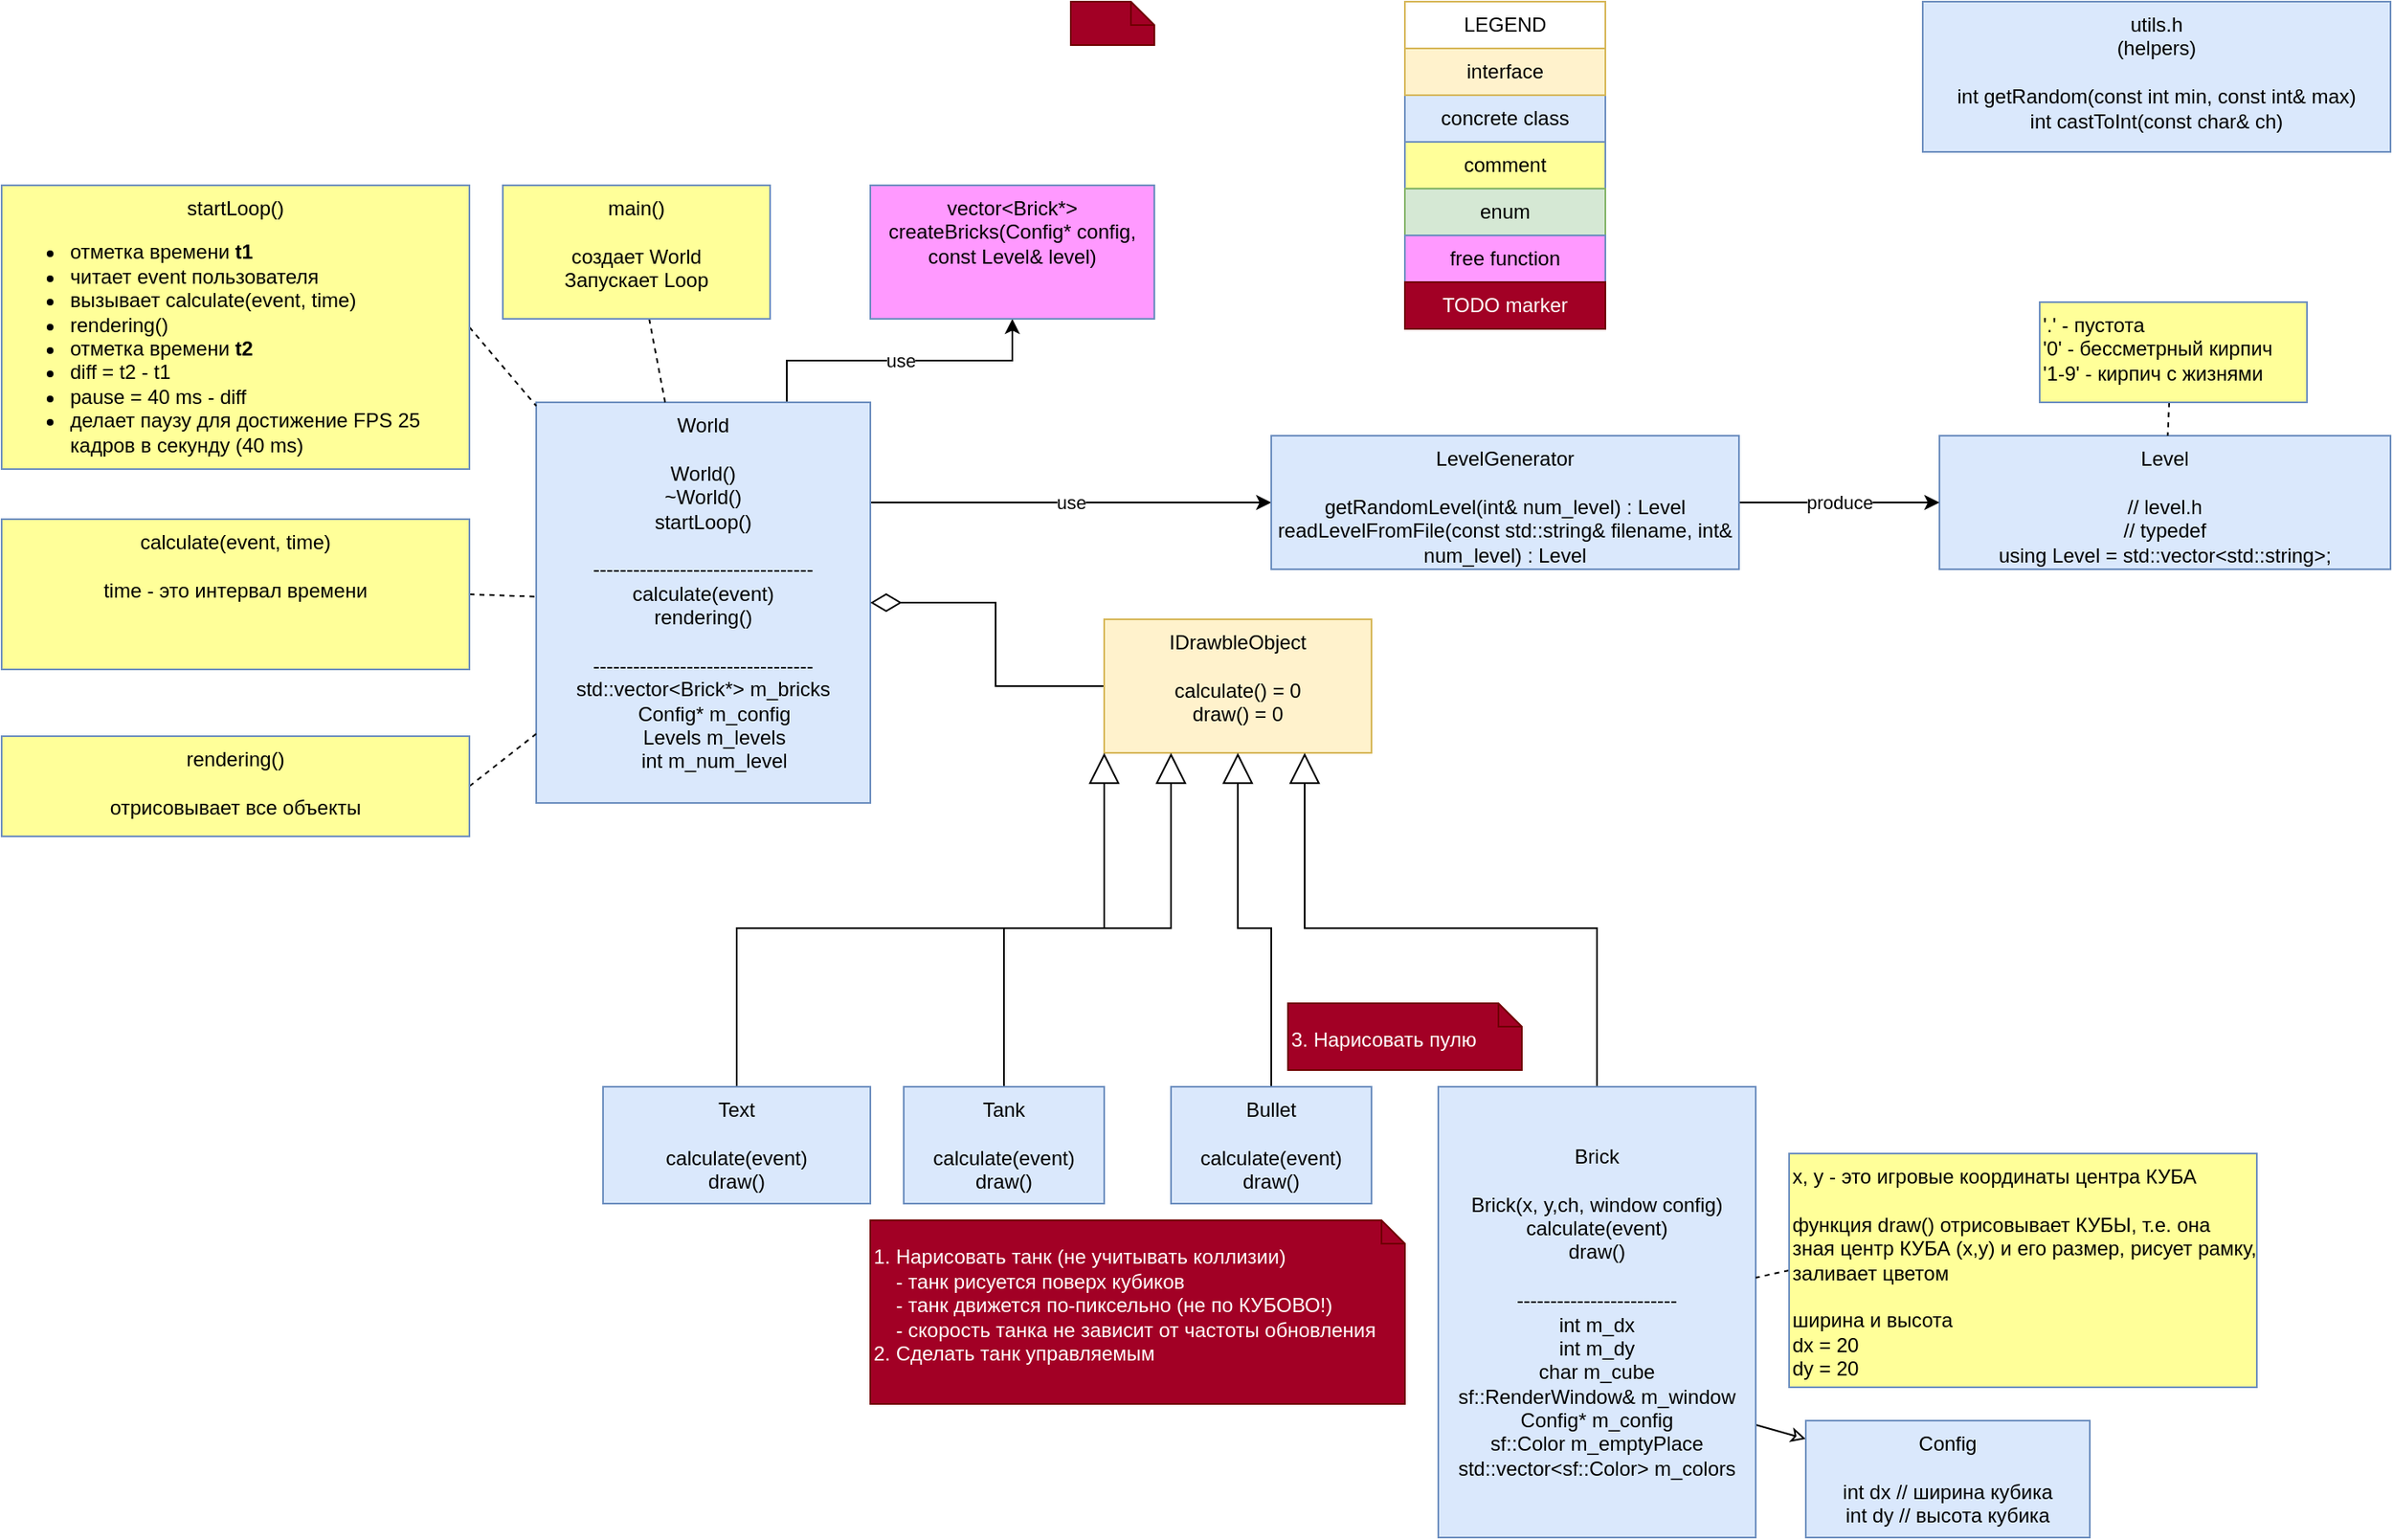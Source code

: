 <mxfile version="19.0.3" type="device" pages="3"><diagram id="rfOvEduXD6GTY9uTbbpc" name="Page-1"><mxGraphModel dx="1030" dy="1138" grid="1" gridSize="10" guides="1" tooltips="1" connect="1" arrows="1" fold="1" page="0" pageScale="1" pageWidth="850" pageHeight="1100" math="0" shadow="0"><root><mxCell id="0"/><mxCell id="1" parent="0"/><mxCell id="C-rj1ft91Ns-uyUvVOdV-2" value="use" style="edgeStyle=orthogonalEdgeStyle;rounded=0;orthogonalLoop=1;jettySize=auto;html=1;exitX=0.75;exitY=0;exitDx=0;exitDy=0;" edge="1" parent="1" source="8uJF74u9H9sbyE2mp_Us-1" target="t5TxsAUlpBNvKWE2bmj7-8"><mxGeometry relative="1" as="geometry"/></mxCell><mxCell id="C-rj1ft91Ns-uyUvVOdV-3" value="use" style="edgeStyle=orthogonalEdgeStyle;rounded=0;orthogonalLoop=1;jettySize=auto;html=1;exitX=1;exitY=0.25;exitDx=0;exitDy=0;entryX=0;entryY=0.5;entryDx=0;entryDy=0;" edge="1" parent="1" source="8uJF74u9H9sbyE2mp_Us-1" target="5a6vtuQsqUlAnz1ZrUB0-2"><mxGeometry relative="1" as="geometry"/></mxCell><mxCell id="8uJF74u9H9sbyE2mp_Us-1" value="World&lt;br&gt;&lt;br&gt;&lt;div&gt;World()&lt;/div&gt;&lt;div&gt;&lt;span style=&quot;background-color: initial;&quot;&gt;~World()&lt;/span&gt;&lt;/div&gt;startLoop()&lt;br&gt;&lt;br&gt;---------------------------------&lt;br&gt;calculate(event)&lt;br&gt;rendering()&lt;br&gt;&lt;br&gt;---------------------------------&lt;br&gt;&lt;div&gt;std::vector&amp;lt;Brick*&amp;gt; m_bricks&lt;/div&gt;&lt;div&gt;&amp;nbsp; &amp;nbsp; Config* m_config&lt;/div&gt;&lt;div&gt;&amp;nbsp; &amp;nbsp; Levels m_levels&lt;/div&gt;&lt;div&gt;&amp;nbsp; &amp;nbsp; int m_num_level&lt;/div&gt;" style="rounded=0;whiteSpace=wrap;html=1;verticalAlign=top;fillColor=#dae8fc;strokeColor=#6c8ebf;" parent="1" vertex="1"><mxGeometry x="120" y="120" width="200" height="240" as="geometry"/></mxCell><mxCell id="8uJF74u9H9sbyE2mp_Us-12" style="edgeStyle=orthogonalEdgeStyle;rounded=0;orthogonalLoop=1;jettySize=auto;html=1;exitX=0;exitY=0.5;exitDx=0;exitDy=0;entryX=1;entryY=0.5;entryDx=0;entryDy=0;endArrow=diamondThin;endFill=0;endSize=16;" parent="1" source="8uJF74u9H9sbyE2mp_Us-11" target="8uJF74u9H9sbyE2mp_Us-1" edge="1"><mxGeometry relative="1" as="geometry"><mxPoint x="280" y="400" as="targetPoint"/></mxGeometry></mxCell><mxCell id="8uJF74u9H9sbyE2mp_Us-11" value="IDrawbleObject&lt;br&gt;&lt;br&gt;calculate() = 0&lt;br&gt;draw() = 0" style="rounded=0;whiteSpace=wrap;html=1;verticalAlign=top;fillColor=#fff2cc;strokeColor=#d6b656;" parent="1" vertex="1"><mxGeometry x="460" y="250" width="160" height="80" as="geometry"/></mxCell><mxCell id="8uJF74u9H9sbyE2mp_Us-14" style="edgeStyle=orthogonalEdgeStyle;rounded=0;orthogonalLoop=1;jettySize=auto;html=1;exitX=0.5;exitY=0;exitDx=0;exitDy=0;entryX=0.25;entryY=1;entryDx=0;entryDy=0;endArrow=block;endFill=0;endSize=16;strokeWidth=1;" parent="1" source="8uJF74u9H9sbyE2mp_Us-13" target="8uJF74u9H9sbyE2mp_Us-11" edge="1"><mxGeometry relative="1" as="geometry"/></mxCell><mxCell id="8uJF74u9H9sbyE2mp_Us-13" value="Tank&lt;br&gt;&lt;br&gt;calculate(event)&lt;br&gt;draw()" style="rounded=0;whiteSpace=wrap;html=1;verticalAlign=middle;fillColor=#dae8fc;strokeColor=#6c8ebf;" parent="1" vertex="1"><mxGeometry x="340" y="530" width="120" height="70" as="geometry"/></mxCell><mxCell id="8uJF74u9H9sbyE2mp_Us-17" style="edgeStyle=orthogonalEdgeStyle;rounded=0;orthogonalLoop=1;jettySize=auto;html=1;exitX=0.5;exitY=0;exitDx=0;exitDy=0;entryX=0.5;entryY=1;entryDx=0;entryDy=0;endArrow=block;endFill=0;endSize=16;strokeWidth=1;" parent="1" source="8uJF74u9H9sbyE2mp_Us-16" target="8uJF74u9H9sbyE2mp_Us-11" edge="1"><mxGeometry relative="1" as="geometry"/></mxCell><mxCell id="8uJF74u9H9sbyE2mp_Us-16" value="Bullet&lt;br&gt;&lt;br&gt;calculate(event)&lt;br&gt;draw()" style="rounded=0;whiteSpace=wrap;html=1;verticalAlign=middle;fillColor=#dae8fc;strokeColor=#6c8ebf;" parent="1" vertex="1"><mxGeometry x="500" y="530" width="120" height="70" as="geometry"/></mxCell><mxCell id="8uJF74u9H9sbyE2mp_Us-19" style="edgeStyle=orthogonalEdgeStyle;rounded=0;orthogonalLoop=1;jettySize=auto;html=1;exitX=0.5;exitY=0;exitDx=0;exitDy=0;entryX=0.75;entryY=1;entryDx=0;entryDy=0;endArrow=block;endFill=0;endSize=16;strokeWidth=1;" parent="1" source="8uJF74u9H9sbyE2mp_Us-18" target="8uJF74u9H9sbyE2mp_Us-11" edge="1"><mxGeometry relative="1" as="geometry"/></mxCell><mxCell id="t5TxsAUlpBNvKWE2bmj7-5" style="edgeStyle=none;rounded=0;orthogonalLoop=1;jettySize=auto;html=1;exitX=1;exitY=0.75;exitDx=0;exitDy=0;endArrow=classic;endFill=0;" parent="1" source="8uJF74u9H9sbyE2mp_Us-18" target="t5TxsAUlpBNvKWE2bmj7-1" edge="1"><mxGeometry relative="1" as="geometry"/></mxCell><mxCell id="8uJF74u9H9sbyE2mp_Us-18" value="Brick&lt;br&gt;&lt;br&gt;Brick(x, y,ch, window config)&lt;br&gt;calculate(event)&lt;br&gt;draw()&lt;br&gt;&lt;br&gt;------------------------&lt;br&gt;int m_dx&lt;br&gt;int m_dy&lt;br&gt;char m_cube&lt;br&gt;sf::RenderWindow&amp;amp; m_window&lt;br&gt;Config* m_config&lt;br&gt;sf::Color m_emptyPlace&lt;br&gt;std::vector&amp;lt;sf::Color&amp;gt; m_colors" style="rounded=0;whiteSpace=wrap;html=1;verticalAlign=middle;fillColor=#dae8fc;strokeColor=#6c8ebf;" parent="1" vertex="1"><mxGeometry x="660" y="530" width="190" height="270" as="geometry"/></mxCell><mxCell id="8uJF74u9H9sbyE2mp_Us-21" style="edgeStyle=orthogonalEdgeStyle;rounded=0;orthogonalLoop=1;jettySize=auto;html=1;exitX=0.5;exitY=0;exitDx=0;exitDy=0;entryX=0;entryY=1;entryDx=0;entryDy=0;endArrow=block;endFill=0;endSize=16;strokeWidth=1;" parent="1" source="8uJF74u9H9sbyE2mp_Us-20" target="8uJF74u9H9sbyE2mp_Us-11" edge="1"><mxGeometry relative="1" as="geometry"/></mxCell><mxCell id="8uJF74u9H9sbyE2mp_Us-20" value="Text&lt;br&gt;&lt;br&gt;calculate(event)&lt;br&gt;draw()" style="rounded=0;whiteSpace=wrap;html=1;verticalAlign=middle;fillColor=#dae8fc;strokeColor=#6c8ebf;" parent="1" vertex="1"><mxGeometry x="160" y="530" width="160" height="70" as="geometry"/></mxCell><mxCell id="8uJF74u9H9sbyE2mp_Us-25" value="comment" style="whiteSpace=wrap;html=1;fillColor=#FFFF99;strokeColor=#6c8ebf;align=center;verticalAlign=top;labelBackgroundColor=none;rounded=0;" parent="1" vertex="1"><mxGeometry x="640" y="-36" width="120" height="28" as="geometry"/></mxCell><mxCell id="8uJF74u9H9sbyE2mp_Us-26" value="concrete class" style="rounded=0;whiteSpace=wrap;html=1;fillColor=#dae8fc;strokeColor=#6c8ebf;verticalAlign=top;" parent="1" vertex="1"><mxGeometry x="640" y="-64" width="120" height="28" as="geometry"/></mxCell><mxCell id="8uJF74u9H9sbyE2mp_Us-27" value="interface" style="rounded=0;whiteSpace=wrap;html=1;fillColor=#fff2cc;strokeColor=#d6b656;verticalAlign=top;" parent="1" vertex="1"><mxGeometry x="640" y="-92" width="120" height="28" as="geometry"/></mxCell><mxCell id="8uJF74u9H9sbyE2mp_Us-28" value="LEGEND" style="rounded=0;whiteSpace=wrap;html=1;fillColor=none;strokeColor=#d6b656;" parent="1" vertex="1"><mxGeometry x="640" y="-120" width="120" height="28" as="geometry"/></mxCell><mxCell id="8uJF74u9H9sbyE2mp_Us-29" value="enum" style="rounded=0;whiteSpace=wrap;html=1;fillColor=#d5e8d4;strokeColor=#82b366;verticalAlign=top;" parent="1" vertex="1"><mxGeometry x="640" y="-8" width="120" height="28" as="geometry"/></mxCell><mxCell id="8uJF74u9H9sbyE2mp_Us-30" value="free function" style="rounded=0;whiteSpace=wrap;html=1;fillColor=#FF99FF;strokeColor=#6c8ebf;fontColor=default;verticalAlign=top;" parent="1" vertex="1"><mxGeometry x="640" y="20" width="120" height="28" as="geometry"/></mxCell><mxCell id="8uJF74u9H9sbyE2mp_Us-31" value="&lt;span style=&quot;white-space: nowrap&quot;&gt;&lt;br&gt;&lt;/span&gt;" style="shape=note;html=1;size=14;verticalAlign=top;align=left;spacingTop=-6;labelBackgroundColor=none;fillColor=#a20025;whiteSpace=wrap;collapsible=1;strokeColor=#6F0000;fontColor=#ffffff;" parent="1" vertex="1" collapsed="1"><mxGeometry x="440" y="-120" width="50" height="26" as="geometry"><mxRectangle x="-20" y="-70" width="200" height="55" as="alternateBounds"/></mxGeometry></mxCell><mxCell id="8uJF74u9H9sbyE2mp_Us-38" style="edgeStyle=none;rounded=0;orthogonalLoop=1;jettySize=auto;html=1;exitX=1;exitY=0.5;exitDx=0;exitDy=0;dashed=1;endArrow=none;endFill=0;endSize=16;strokeWidth=1;" parent="1" source="8uJF74u9H9sbyE2mp_Us-35" target="8uJF74u9H9sbyE2mp_Us-1" edge="1"><mxGeometry relative="1" as="geometry"/></mxCell><mxCell id="8uJF74u9H9sbyE2mp_Us-35" value="calculate(event, time)&lt;br&gt;&lt;br&gt;time - это интервал времени" style="whiteSpace=wrap;html=1;fillColor=#FFFF99;strokeColor=#6c8ebf;align=center;verticalAlign=top;labelBackgroundColor=none;rounded=0;" parent="1" vertex="1"><mxGeometry x="-200" y="190" width="280" height="90" as="geometry"/></mxCell><mxCell id="8uJF74u9H9sbyE2mp_Us-37" style="edgeStyle=none;rounded=0;orthogonalLoop=1;jettySize=auto;html=1;exitX=1;exitY=0.5;exitDx=0;exitDy=0;dashed=1;endArrow=none;endFill=0;endSize=16;strokeWidth=1;" parent="1" source="8uJF74u9H9sbyE2mp_Us-36" target="8uJF74u9H9sbyE2mp_Us-1" edge="1"><mxGeometry relative="1" as="geometry"/></mxCell><mxCell id="8uJF74u9H9sbyE2mp_Us-36" value="rendering()&lt;br&gt;&lt;br&gt;отрисовывает все объекты" style="whiteSpace=wrap;html=1;fillColor=#FFFF99;strokeColor=#6c8ebf;align=center;verticalAlign=top;labelBackgroundColor=none;rounded=0;" parent="1" vertex="1"><mxGeometry x="-200" y="320" width="280" height="60" as="geometry"/></mxCell><mxCell id="jR4WtYkOxvZ7Ark3XDZ5-1" style="edgeStyle=none;rounded=0;orthogonalLoop=1;jettySize=auto;html=1;endArrow=none;endFill=0;startSize=16;endSize=16;strokeWidth=1;dashed=1;" parent="1" source="8uJF74u9H9sbyE2mp_Us-39" target="8uJF74u9H9sbyE2mp_Us-1" edge="1"><mxGeometry relative="1" as="geometry"/></mxCell><mxCell id="8uJF74u9H9sbyE2mp_Us-39" value="main()&lt;br&gt;&lt;br&gt;создает World&lt;br&gt;Запускает Loop" style="rounded=0;whiteSpace=wrap;html=1;verticalAlign=top;fillColor=#FFFF99;strokeColor=#6c8ebf;labelBackgroundColor=none;" parent="1" vertex="1"><mxGeometry x="100" y="-10" width="160" height="80" as="geometry"/></mxCell><mxCell id="8uJF74u9H9sbyE2mp_Us-42" style="edgeStyle=none;rounded=0;orthogonalLoop=1;jettySize=auto;html=1;exitX=1;exitY=0.5;exitDx=0;exitDy=0;dashed=1;endArrow=none;endFill=0;endSize=16;strokeWidth=1;" parent="1" source="8uJF74u9H9sbyE2mp_Us-41" target="8uJF74u9H9sbyE2mp_Us-1" edge="1"><mxGeometry relative="1" as="geometry"/></mxCell><mxCell id="8uJF74u9H9sbyE2mp_Us-41" value="startLoop()&lt;br&gt;&lt;div style=&quot;text-align: left;&quot;&gt;&lt;ul&gt;&lt;li&gt;отметка времени &lt;b&gt;t1&lt;/b&gt;&lt;/li&gt;&lt;li&gt;&lt;span style=&quot;background-color: initial;&quot;&gt;читает event пользователя&lt;/span&gt;&lt;/li&gt;&lt;li&gt;вызывает calculate(event, time)&lt;br style=&quot;text-align: center;&quot;&gt;&lt;/li&gt;&lt;li&gt;rendering()&lt;/li&gt;&lt;li&gt;отметка времени &lt;b&gt;t2&lt;/b&gt;&lt;/li&gt;&lt;li&gt;diff = t2 - t1&lt;/li&gt;&lt;li&gt;pause = 40 ms - diff&lt;/li&gt;&lt;li&gt;делает паузу для достижение FPS 25 кадров в секунду (40 ms)&lt;/li&gt;&lt;/ul&gt;&lt;/div&gt;" style="whiteSpace=wrap;html=1;fillColor=#FFFF99;strokeColor=#6c8ebf;align=center;verticalAlign=top;labelBackgroundColor=none;rounded=0;" parent="1" vertex="1"><mxGeometry x="-200" y="-10" width="280" height="170" as="geometry"/></mxCell><mxCell id="5a6vtuQsqUlAnz1ZrUB0-1" value="Level&lt;br&gt;&lt;br&gt;// level.h&lt;br&gt;// typedef&lt;br&gt;using Level = std::vector&amp;lt;std::string&amp;gt;;" style="rounded=0;whiteSpace=wrap;verticalAlign=top;fillColor=#dae8fc;strokeColor=#6c8ebf;html=1;" parent="1" vertex="1"><mxGeometry x="960" y="140" width="270" height="80" as="geometry"/></mxCell><mxCell id="5a6vtuQsqUlAnz1ZrUB0-3" value="produce" style="edgeStyle=orthogonalEdgeStyle;rounded=0;orthogonalLoop=1;jettySize=auto;html=1;exitX=1;exitY=0.5;exitDx=0;exitDy=0;entryX=0;entryY=0.5;entryDx=0;entryDy=0;" parent="1" source="5a6vtuQsqUlAnz1ZrUB0-2" target="5a6vtuQsqUlAnz1ZrUB0-1" edge="1"><mxGeometry relative="1" as="geometry"/></mxCell><mxCell id="5a6vtuQsqUlAnz1ZrUB0-2" value="LevelGenerator&lt;br&gt;&lt;br&gt;getRandomLevel(int&amp;amp; num_level) : Level&lt;br&gt;readLevelFromFile(const std::string&amp;amp; filename, int&amp;amp; num_level) : Level" style="whiteSpace=wrap;html=1;fillColor=#dae8fc;strokeColor=#6c8ebf;align=center;verticalAlign=top;labelBackgroundColor=none;rounded=0;" parent="1" vertex="1"><mxGeometry x="560" y="140" width="280" height="80" as="geometry"/></mxCell><mxCell id="5a6vtuQsqUlAnz1ZrUB0-5" style="rounded=0;orthogonalLoop=1;jettySize=auto;html=1;exitX=0.5;exitY=0;exitDx=0;exitDy=0;endArrow=none;endFill=0;dashed=1;" parent="1" source="5a6vtuQsqUlAnz1ZrUB0-4" target="5a6vtuQsqUlAnz1ZrUB0-1" edge="1"><mxGeometry relative="1" as="geometry"/></mxCell><mxCell id="5a6vtuQsqUlAnz1ZrUB0-4" value="'.' - пустота&lt;br&gt;'0' - бессметрный кирпич&lt;br&gt;'1-9' - кирпич с жизнями" style="rounded=0;whiteSpace=wrap;html=1;verticalAlign=top;fillColor=#FFFF99;strokeColor=#6c8ebf;labelBackgroundColor=none;align=left;" parent="1" vertex="1"><mxGeometry x="1020" y="60" width="160" height="60" as="geometry"/></mxCell><mxCell id="5a6vtuQsqUlAnz1ZrUB0-6" value="&lt;span style=&quot;white-space: nowrap&quot;&gt;&lt;br&gt;1. Нарисовать танк (не учитывать коллизии)&lt;br&gt;&amp;nbsp; &amp;nbsp; - танк рисуется поверх кубиков&lt;br&gt;&amp;nbsp; &amp;nbsp; - танк движется по-пиксельно (не по КУБОВО!)&lt;br&gt;&amp;nbsp; &amp;nbsp; - скорость танка не зависит от частоты обновления&lt;br&gt;2. Сделать танк управляемым&lt;br&gt;&lt;/span&gt;" style="shape=note;html=1;size=14;verticalAlign=top;align=left;spacingTop=-6;labelBackgroundColor=none;fillColor=#a20025;whiteSpace=wrap;collapsible=1;strokeColor=#6F0000;fontColor=#ffffff;" parent="1" vertex="1" collapsed="1"><mxGeometry x="320" y="610" width="320" height="110" as="geometry"><mxRectangle x="-20" y="-70" width="200" height="55" as="alternateBounds"/></mxGeometry></mxCell><mxCell id="Rh6GpmmBTL-rPk0tgvqL-1" style="edgeStyle=none;rounded=0;orthogonalLoop=1;jettySize=auto;html=1;exitX=0;exitY=0.5;exitDx=0;exitDy=0;dashed=1;endArrow=none;endFill=0;" parent="1" source="nUn0BPR0ec51cc4v6zpK-1" target="8uJF74u9H9sbyE2mp_Us-18" edge="1"><mxGeometry relative="1" as="geometry"/></mxCell><mxCell id="nUn0BPR0ec51cc4v6zpK-1" value="x, y - это игровые координаты центра КУБА&lt;br&gt;&lt;br&gt;функция draw() отрисовывает КУБЫ, т.е. она зная центр КУБА (х,y) и его размер, рисует рамку, заливает цветом&lt;br&gt;&lt;br&gt;ширина и высота&lt;br&gt;dx = 20&lt;br&gt;dy = 20" style="rounded=0;whiteSpace=wrap;html=1;verticalAlign=top;fillColor=#FFFF99;strokeColor=#6c8ebf;labelBackgroundColor=none;align=left;" parent="1" vertex="1"><mxGeometry x="870" y="570" width="280" height="140" as="geometry"/></mxCell><mxCell id="t5TxsAUlpBNvKWE2bmj7-1" value="Config&lt;br&gt;&lt;br&gt;int dx // ширина кубика&lt;br&gt;int dy // высота кубика" style="whiteSpace=wrap;html=1;fillColor=#dae8fc;strokeColor=#6c8ebf;align=center;verticalAlign=top;labelBackgroundColor=none;rounded=0;" parent="1" vertex="1"><mxGeometry x="880" y="730" width="170" height="70" as="geometry"/></mxCell><mxCell id="t5TxsAUlpBNvKWE2bmj7-8" value="vector&amp;lt;Brick*&amp;gt; createBricks(Config* config, const Level&amp;amp; level)" style="rounded=0;whiteSpace=wrap;html=1;fillColor=#FF99FF;strokeColor=#6c8ebf;verticalAlign=top;" parent="1" vertex="1"><mxGeometry x="320" y="-10" width="170" height="80" as="geometry"/></mxCell><mxCell id="t5TxsAUlpBNvKWE2bmj7-9" value="TODO marker" style="rounded=0;whiteSpace=wrap;html=1;fillColor=#a20025;strokeColor=#6F0000;fontColor=#ffffff;verticalAlign=top;" parent="1" vertex="1"><mxGeometry x="640" y="48" width="120" height="28" as="geometry"/></mxCell><mxCell id="vzuW3eWn9i2kpq7HX2mp-2" value="utils.h&lt;br&gt;(helpers)&lt;br&gt;&lt;br&gt;int getRandom(const int min, const int&amp;amp; max)&lt;br&gt;int castToInt(const char&amp;amp; ch)" style="whiteSpace=wrap;html=1;fillColor=#dae8fc;strokeColor=#6c8ebf;align=center;verticalAlign=top;labelBackgroundColor=none;rounded=0;" parent="1" vertex="1"><mxGeometry x="950" y="-120" width="280" height="90" as="geometry"/></mxCell><mxCell id="C-rj1ft91Ns-uyUvVOdV-5" value="&lt;span style=&quot;white-space: nowrap&quot;&gt;&lt;br&gt;3. Нарисовать пулю&lt;br&gt;&lt;/span&gt;" style="shape=note;html=1;size=14;verticalAlign=top;align=left;spacingTop=-6;labelBackgroundColor=none;fillColor=#a20025;whiteSpace=wrap;collapsible=1;strokeColor=#6F0000;fontColor=#ffffff;" vertex="1" collapsed="1" parent="1"><mxGeometry x="570" y="480" width="140" height="40" as="geometry"><mxRectangle x="-20" y="-70" width="200" height="55" as="alternateBounds"/></mxGeometry></mxCell></root></mxGraphModel></diagram><diagram id="Ooo6NJwqe_H6xTdmCRz4" name="time diag"><mxGraphModel dx="1030" dy="738" grid="1" gridSize="10" guides="1" tooltips="1" connect="1" arrows="1" fold="1" page="0" pageScale="1" pageWidth="850" pageHeight="1100" math="0" shadow="0"><root><mxCell id="0"/><mxCell id="1" parent="0"/><mxCell id="qF5TOOxH9YTmctntWtJp-1" value="" style="endArrow=classic;html=1;rounded=0;dashed=1;endSize=16;strokeWidth=1;startArrow=none;" parent="1" source="qF5TOOxH9YTmctntWtJp-14" edge="1"><mxGeometry width="50" height="50" relative="1" as="geometry"><mxPoint x="-240" y="320" as="sourcePoint"/><mxPoint x="560" y="320" as="targetPoint"/></mxGeometry></mxCell><mxCell id="qF5TOOxH9YTmctntWtJp-2" value="t" style="text;strokeColor=none;fillColor=none;align=left;verticalAlign=middle;spacingLeft=4;spacingRight=4;overflow=hidden;points=[[0,0.5],[1,0.5]];portConstraint=eastwest;rotatable=0;dashed=1;" parent="1" vertex="1"><mxGeometry x="550" y="330" width="20" height="30" as="geometry"/></mxCell><mxCell id="qF5TOOxH9YTmctntWtJp-3" value="t1" style="ellipse;whiteSpace=wrap;html=1;dashed=1;" parent="1" vertex="1"><mxGeometry x="-90" y="310" width="20" height="20" as="geometry"/></mxCell><mxCell id="qF5TOOxH9YTmctntWtJp-4" value="" style="endArrow=none;html=1;rounded=0;dashed=1;endSize=16;strokeWidth=1;" parent="1" target="qF5TOOxH9YTmctntWtJp-3" edge="1"><mxGeometry width="50" height="50" relative="1" as="geometry"><mxPoint x="-240" y="320" as="sourcePoint"/><mxPoint x="560" y="320" as="targetPoint"/></mxGeometry></mxCell><mxCell id="qF5TOOxH9YTmctntWtJp-5" value="t2" style="ellipse;whiteSpace=wrap;html=1;dashed=1;" parent="1" vertex="1"><mxGeometry x="-50" y="310" width="20" height="20" as="geometry"/></mxCell><mxCell id="qF5TOOxH9YTmctntWtJp-6" value="" style="endArrow=none;html=1;rounded=0;dashed=1;endSize=16;strokeWidth=1;startArrow=none;" parent="1" source="qF5TOOxH9YTmctntWtJp-3" target="qF5TOOxH9YTmctntWtJp-5" edge="1"><mxGeometry width="50" height="50" relative="1" as="geometry"><mxPoint x="-70" y="320" as="sourcePoint"/><mxPoint x="560" y="320" as="targetPoint"/></mxGeometry></mxCell><mxCell id="qF5TOOxH9YTmctntWtJp-7" value="" style="endArrow=none;html=1;rounded=0;endSize=16;strokeWidth=1;" parent="1" edge="1"><mxGeometry width="50" height="50" relative="1" as="geometry"><mxPoint x="-80" y="600" as="sourcePoint"/><mxPoint x="-80" y="240" as="targetPoint"/></mxGeometry></mxCell><mxCell id="qF5TOOxH9YTmctntWtJp-8" value="" style="endArrow=none;html=1;rounded=0;endSize=16;strokeWidth=1;" parent="1" edge="1"><mxGeometry width="50" height="50" relative="1" as="geometry"><mxPoint x="80" y="600" as="sourcePoint"/><mxPoint x="80" y="240" as="targetPoint"/></mxGeometry></mxCell><mxCell id="qF5TOOxH9YTmctntWtJp-9" value="" style="endArrow=none;html=1;rounded=0;endSize=16;strokeWidth=1;" parent="1" edge="1"><mxGeometry width="50" height="50" relative="1" as="geometry"><mxPoint x="240" y="400" as="sourcePoint"/><mxPoint x="240" y="240" as="targetPoint"/></mxGeometry></mxCell><mxCell id="qF5TOOxH9YTmctntWtJp-10" value="" style="endArrow=none;html=1;rounded=0;endSize=16;strokeWidth=1;" parent="1" edge="1"><mxGeometry width="50" height="50" relative="1" as="geometry"><mxPoint x="400" y="400" as="sourcePoint"/><mxPoint x="400" y="240" as="targetPoint"/></mxGeometry></mxCell><mxCell id="qF5TOOxH9YTmctntWtJp-12" value="sleep" style="endArrow=classic;startArrow=classic;html=1;rounded=0;endSize=16;strokeWidth=1;startSize=16;" parent="1" edge="1"><mxGeometry width="50" height="50" relative="1" as="geometry"><mxPoint x="-40" y="360" as="sourcePoint"/><mxPoint x="80" y="360" as="targetPoint"/></mxGeometry></mxCell><mxCell id="qF5TOOxH9YTmctntWtJp-13" value="t1" style="ellipse;whiteSpace=wrap;html=1;dashed=1;" parent="1" vertex="1"><mxGeometry x="70" y="310" width="20" height="20" as="geometry"/></mxCell><mxCell id="qF5TOOxH9YTmctntWtJp-15" value="" style="endArrow=none;html=1;rounded=0;dashed=1;endSize=16;strokeWidth=1;startArrow=none;" parent="1" source="qF5TOOxH9YTmctntWtJp-13" target="qF5TOOxH9YTmctntWtJp-14" edge="1"><mxGeometry width="50" height="50" relative="1" as="geometry"><mxPoint x="90" y="320" as="sourcePoint"/><mxPoint x="720" y="320" as="targetPoint"/></mxGeometry></mxCell><mxCell id="qF5TOOxH9YTmctntWtJp-16" value="pause" style="endArrow=classic;startArrow=classic;html=1;rounded=0;endSize=16;strokeWidth=1;startSize=16;" parent="1" edge="1"><mxGeometry width="50" height="50" relative="1" as="geometry"><mxPoint x="180" y="360" as="sourcePoint"/><mxPoint x="240" y="360" as="targetPoint"/></mxGeometry></mxCell><mxCell id="qF5TOOxH9YTmctntWtJp-14" value="t2" style="ellipse;whiteSpace=wrap;html=1;dashed=1;" parent="1" vertex="1"><mxGeometry x="170" y="310" width="20" height="20" as="geometry"/></mxCell><mxCell id="qF5TOOxH9YTmctntWtJp-17" value="" style="endArrow=none;html=1;rounded=0;dashed=1;endSize=16;strokeWidth=1;startArrow=none;" parent="1" source="qF5TOOxH9YTmctntWtJp-5" target="qF5TOOxH9YTmctntWtJp-14" edge="1"><mxGeometry width="50" height="50" relative="1" as="geometry"><mxPoint x="-30" y="320" as="sourcePoint"/><mxPoint x="560" y="320" as="targetPoint"/></mxGeometry></mxCell><mxCell id="oFITXAlFGY0lBGv8VlmS-1" value="расчет состояния игры &lt;br&gt;и отрисовка" style="endArrow=classic;startArrow=classic;html=1;rounded=0;endSize=16;strokeWidth=1;startSize=16;" edge="1" parent="1"><mxGeometry y="-30" width="50" height="50" relative="1" as="geometry"><mxPoint x="-80" y="440" as="sourcePoint"/><mxPoint x="-40" y="440" as="targetPoint"/><mxPoint as="offset"/></mxGeometry></mxCell><mxCell id="oFITXAlFGY0lBGv8VlmS-2" value="размер кадра времени&lt;br&gt;(период обновления)&lt;br&gt;&lt;br&gt;(обратное частоте &lt;br&gt;обновления экрана)" style="endArrow=classic;startArrow=classic;html=1;rounded=0;endSize=16;strokeWidth=1;startSize=16;" edge="1" parent="1"><mxGeometry y="-40" width="50" height="50" relative="1" as="geometry"><mxPoint x="-80" y="560" as="sourcePoint"/><mxPoint x="80" y="560" as="targetPoint"/><mxPoint as="offset"/></mxGeometry></mxCell><mxCell id="oFITXAlFGY0lBGv8VlmS-3" value="t1 - время начала calculate" style="text;html=1;strokeColor=none;fillColor=none;align=center;verticalAlign=middle;whiteSpace=wrap;rounded=0;" vertex="1" parent="1"><mxGeometry x="-150" y="280" width="60" height="30" as="geometry"/></mxCell><mxCell id="oFITXAlFGY0lBGv8VlmS-4" value="t2 - завершения отрисовки" style="text;html=1;strokeColor=none;fillColor=none;align=center;verticalAlign=middle;whiteSpace=wrap;rounded=0;" vertex="1" parent="1"><mxGeometry x="-30" y="280" width="60" height="30" as="geometry"/></mxCell><mxCell id="oFITXAlFGY0lBGv8VlmS-5" value="моменты обновления экрана (24 герца)" style="text;html=1;strokeColor=none;fillColor=none;align=center;verticalAlign=middle;whiteSpace=wrap;rounded=0;" vertex="1" parent="1"><mxGeometry x="-40" y="150" width="60" height="30" as="geometry"/></mxCell><mxCell id="oFITXAlFGY0lBGv8VlmS-7" value="" style="endArrow=classic;html=1;rounded=0;" edge="1" parent="1"><mxGeometry width="50" height="50" relative="1" as="geometry"><mxPoint x="20" y="180" as="sourcePoint"/><mxPoint x="80" y="220" as="targetPoint"/></mxGeometry></mxCell><mxCell id="oFITXAlFGY0lBGv8VlmS-8" value="" style="endArrow=classic;html=1;rounded=0;" edge="1" parent="1"><mxGeometry width="50" height="50" relative="1" as="geometry"><mxPoint x="-50" y="180" as="sourcePoint"/><mxPoint x="-80" y="230" as="targetPoint"/></mxGeometry></mxCell></root></mxGraphModel></diagram><diagram id="U4p_4vk3dqBGQuLkM2bH" name="Page-3"><mxGraphModel dx="630" dy="738" grid="1" gridSize="10" guides="1" tooltips="1" connect="1" arrows="1" fold="1" page="1" pageScale="1" pageWidth="850" pageHeight="1100" math="0" shadow="0"><root><mxCell id="0"/><mxCell id="1" parent="0"/><mxCell id="K5FFjNLNdcyE8FIVbwbq-1" value="" style="rounded=0;whiteSpace=wrap;html=1;fillColor=#fff2cc;strokeColor=#d6b656;" parent="1" vertex="1"><mxGeometry x="240" y="240" width="40" height="40" as="geometry"/></mxCell><mxCell id="K5FFjNLNdcyE8FIVbwbq-2" value="0" style="rounded=0;whiteSpace=wrap;html=1;strokeColor=none;" parent="1" vertex="1"><mxGeometry x="160" y="160" width="40" height="40" as="geometry"/></mxCell><mxCell id="K5FFjNLNdcyE8FIVbwbq-3" value="1" style="rounded=0;whiteSpace=wrap;html=1;strokeColor=none;" parent="1" vertex="1"><mxGeometry x="200" y="160" width="40" height="40" as="geometry"/></mxCell><mxCell id="K5FFjNLNdcyE8FIVbwbq-4" value="2" style="rounded=0;whiteSpace=wrap;html=1;strokeColor=none;" parent="1" vertex="1"><mxGeometry x="240" y="160" width="40" height="40" as="geometry"/></mxCell><mxCell id="K5FFjNLNdcyE8FIVbwbq-5" value="3" style="rounded=0;whiteSpace=wrap;html=1;strokeColor=none;" parent="1" vertex="1"><mxGeometry x="280" y="160" width="40" height="40" as="geometry"/></mxCell><mxCell id="K5FFjNLNdcyE8FIVbwbq-6" value="0" style="rounded=0;whiteSpace=wrap;html=1;strokeColor=none;" parent="1" vertex="1"><mxGeometry x="120" y="200" width="40" height="40" as="geometry"/></mxCell><mxCell id="K5FFjNLNdcyE8FIVbwbq-7" value="1" style="rounded=0;whiteSpace=wrap;html=1;strokeColor=none;" parent="1" vertex="1"><mxGeometry x="120" y="240" width="40" height="40" as="geometry"/></mxCell><mxCell id="K5FFjNLNdcyE8FIVbwbq-8" value="2" style="rounded=0;whiteSpace=wrap;html=1;strokeColor=none;" parent="1" vertex="1"><mxGeometry x="120" y="280" width="40" height="40" as="geometry"/></mxCell><mxCell id="K5FFjNLNdcyE8FIVbwbq-9" value="3" style="rounded=0;whiteSpace=wrap;html=1;strokeColor=none;" parent="1" vertex="1"><mxGeometry x="120" y="320" width="40" height="40" as="geometry"/></mxCell><mxCell id="yuhH9yikm6TkphI050jZ-1" value="20" style="endArrow=classic;startArrow=classic;html=1;rounded=0;dashed=1;" parent="1" edge="1"><mxGeometry width="50" height="50" relative="1" as="geometry"><mxPoint x="240" y="310" as="sourcePoint"/><mxPoint x="280" y="310" as="targetPoint"/></mxGeometry></mxCell><mxCell id="v1-WSSWI1B5CBUsQpEFV-1" value="" style="rounded=0;whiteSpace=wrap;html=1;fillColor=#fff2cc;strokeColor=#d6b656;" parent="1" vertex="1"><mxGeometry x="360" y="240" width="40" height="40" as="geometry"/></mxCell><mxCell id="v1-WSSWI1B5CBUsQpEFV-2" value="" style="rounded=0;whiteSpace=wrap;html=1;fillColor=#fff2cc;strokeColor=#d6b656;" parent="1" vertex="1"><mxGeometry x="360" y="320" width="40" height="40" as="geometry"/></mxCell><mxCell id="cOI9-vA3960fQcWla1bT-1" value="" style="rounded=0;whiteSpace=wrap;html=1;strokeWidth=5;" parent="1" vertex="1"><mxGeometry x="340" y="510" width="310" height="390" as="geometry"/></mxCell><mxCell id="cOI9-vA3960fQcWla1bT-2" value="" style="rounded=0;whiteSpace=wrap;html=1;" parent="1" vertex="1"><mxGeometry x="350" y="520" width="95" height="90" as="geometry"/></mxCell><mxCell id="cOI9-vA3960fQcWla1bT-3" value="" style="rounded=0;whiteSpace=wrap;html=1;" parent="1" vertex="1"><mxGeometry x="445" y="520" width="95" height="90" as="geometry"/></mxCell><mxCell id="cOI9-vA3960fQcWla1bT-4" value="" style="rounded=0;whiteSpace=wrap;html=1;" parent="1" vertex="1"><mxGeometry x="540" y="520" width="95" height="90" as="geometry"/></mxCell><mxCell id="cOI9-vA3960fQcWla1bT-5" value="" style="rounded=0;whiteSpace=wrap;html=1;" parent="1" vertex="1"><mxGeometry x="350" y="610" width="95" height="90" as="geometry"/></mxCell><mxCell id="cOI9-vA3960fQcWla1bT-6" value="" style="rounded=0;whiteSpace=wrap;html=1;" parent="1" vertex="1"><mxGeometry x="445" y="610" width="95" height="90" as="geometry"/></mxCell><mxCell id="cOI9-vA3960fQcWla1bT-7" value="" style="rounded=0;whiteSpace=wrap;html=1;" parent="1" vertex="1"><mxGeometry x="540" y="610" width="95" height="90" as="geometry"/></mxCell></root></mxGraphModel></diagram></mxfile>